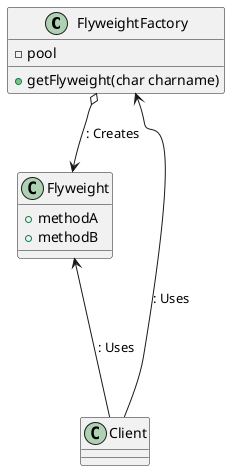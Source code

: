 @startuml
'https://plantuml.com/class-diagram


class FlyweightFactory {
- pool
+ getFlyweight(char charname)
}

class Flyweight {
+ methodA
+ methodB
}

class Client {
}

Client -up--> FlyweightFactory :: Uses
Client -up--> Flyweight :: Uses
FlyweightFactory o--> Flyweight :: Creates

@enduml